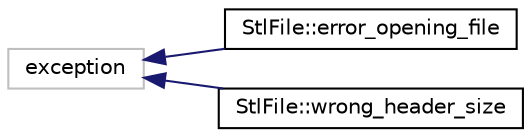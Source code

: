 digraph "Graphical Class Hierarchy"
{
  edge [fontname="Helvetica",fontsize="10",labelfontname="Helvetica",labelfontsize="10"];
  node [fontname="Helvetica",fontsize="10",shape=record];
  rankdir="LR";
  Node1 [label="exception",height=0.2,width=0.4,color="grey75", fillcolor="white", style="filled"];
  Node1 -> Node2 [dir="back",color="midnightblue",fontsize="10",style="solid",fontname="Helvetica"];
  Node2 [label="StlFile::error_opening_file",height=0.2,width=0.4,color="black", fillcolor="white", style="filled",URL="$class_stl_file_1_1error__opening__file.html"];
  Node1 -> Node3 [dir="back",color="midnightblue",fontsize="10",style="solid",fontname="Helvetica"];
  Node3 [label="StlFile::wrong_header_size",height=0.2,width=0.4,color="black", fillcolor="white", style="filled",URL="$class_stl_file_1_1wrong__header__size.html"];
}
